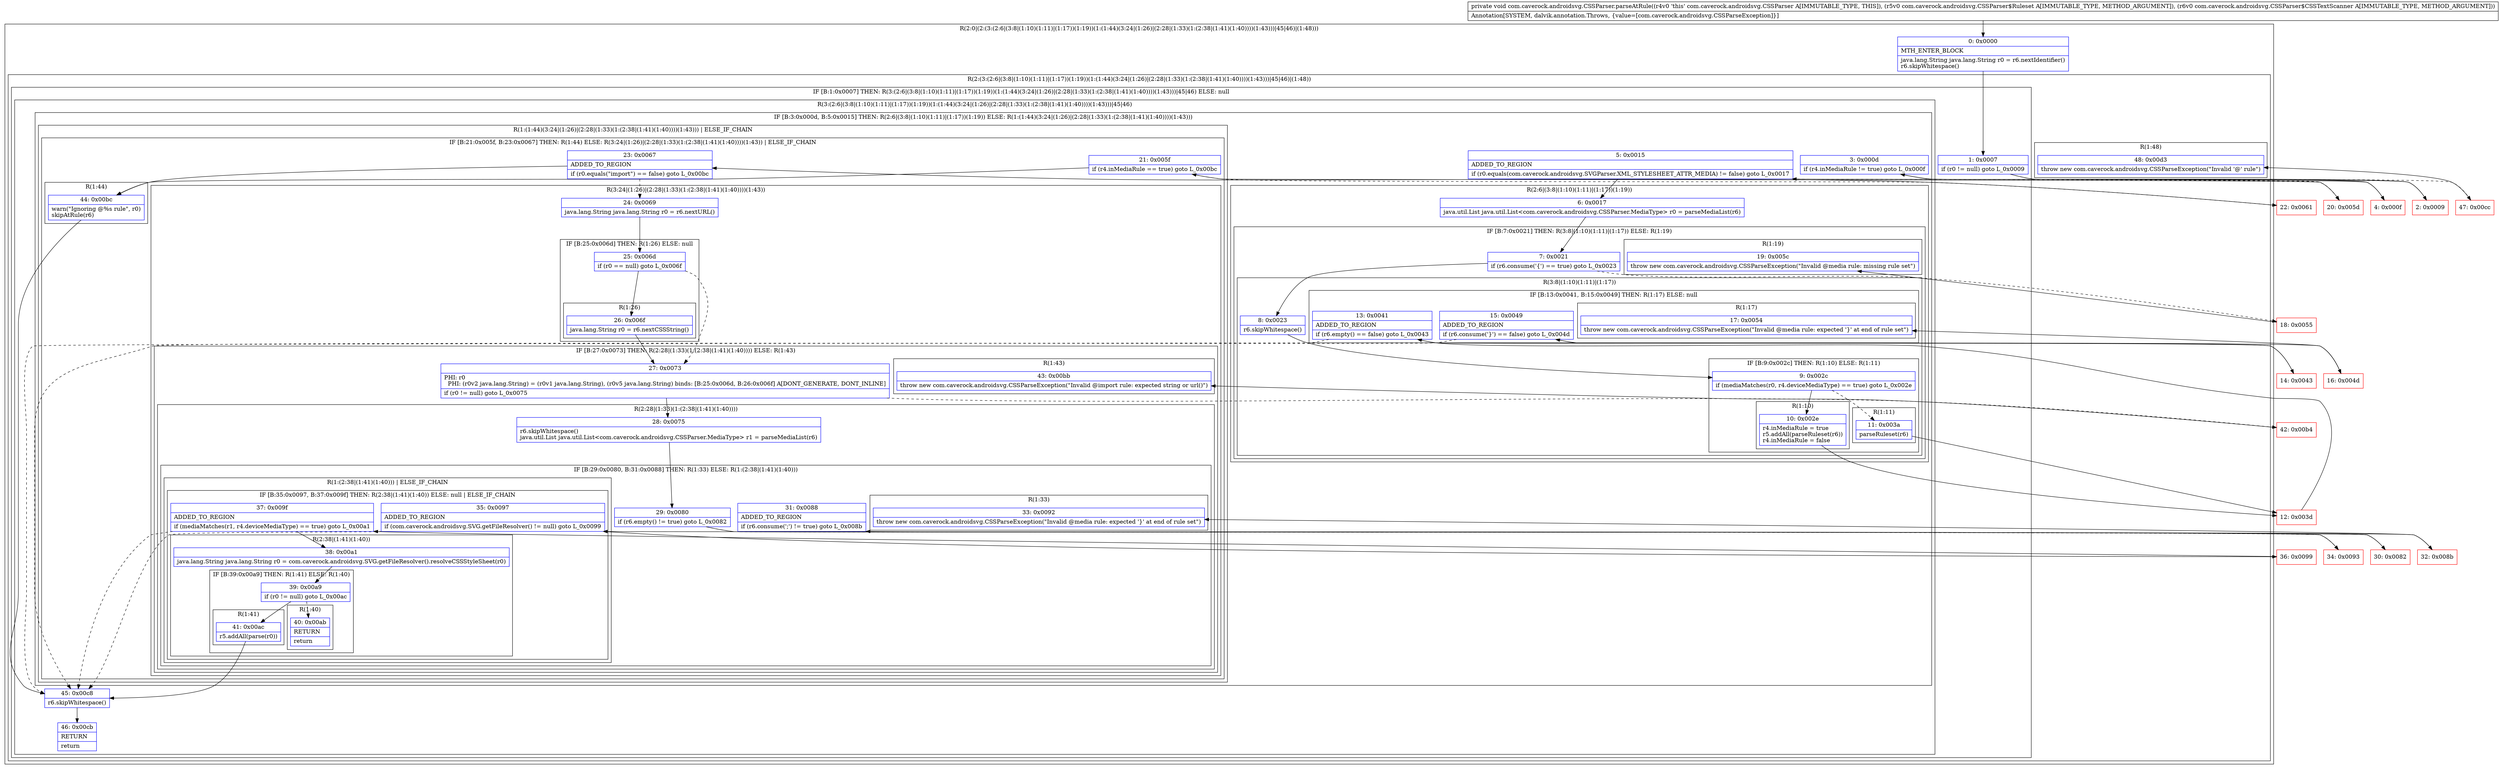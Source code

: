 digraph "CFG forcom.caverock.androidsvg.CSSParser.parseAtRule(Lcom\/caverock\/androidsvg\/CSSParser$Ruleset;Lcom\/caverock\/androidsvg\/CSSParser$CSSTextScanner;)V" {
subgraph cluster_Region_1143912993 {
label = "R(2:0|(2:(3:(2:6|(3:8|(1:10)(1:11)|(1:17))(1:19))(1:(1:44)(3:24|(1:26)|(2:28|(1:33)(1:(2:38|(1:41)(1:40))))(1:43)))|45|46)|(1:48)))";
node [shape=record,color=blue];
Node_0 [shape=record,label="{0\:\ 0x0000|MTH_ENTER_BLOCK\l|java.lang.String java.lang.String r0 = r6.nextIdentifier()\lr6.skipWhitespace()\l}"];
subgraph cluster_Region_1188106389 {
label = "R(2:(3:(2:6|(3:8|(1:10)(1:11)|(1:17))(1:19))(1:(1:44)(3:24|(1:26)|(2:28|(1:33)(1:(2:38|(1:41)(1:40))))(1:43)))|45|46)|(1:48))";
node [shape=record,color=blue];
subgraph cluster_IfRegion_1375849804 {
label = "IF [B:1:0x0007] THEN: R(3:(2:6|(3:8|(1:10)(1:11)|(1:17))(1:19))(1:(1:44)(3:24|(1:26)|(2:28|(1:33)(1:(2:38|(1:41)(1:40))))(1:43)))|45|46) ELSE: null";
node [shape=record,color=blue];
Node_1 [shape=record,label="{1\:\ 0x0007|if (r0 != null) goto L_0x0009\l}"];
subgraph cluster_Region_948195165 {
label = "R(3:(2:6|(3:8|(1:10)(1:11)|(1:17))(1:19))(1:(1:44)(3:24|(1:26)|(2:28|(1:33)(1:(2:38|(1:41)(1:40))))(1:43)))|45|46)";
node [shape=record,color=blue];
subgraph cluster_IfRegion_1085333839 {
label = "IF [B:3:0x000d, B:5:0x0015] THEN: R(2:6|(3:8|(1:10)(1:11)|(1:17))(1:19)) ELSE: R(1:(1:44)(3:24|(1:26)|(2:28|(1:33)(1:(2:38|(1:41)(1:40))))(1:43)))";
node [shape=record,color=blue];
Node_3 [shape=record,label="{3\:\ 0x000d|if (r4.inMediaRule != true) goto L_0x000f\l}"];
Node_5 [shape=record,label="{5\:\ 0x0015|ADDED_TO_REGION\l|if (r0.equals(com.caverock.androidsvg.SVGParser.XML_STYLESHEET_ATTR_MEDIA) != false) goto L_0x0017\l}"];
subgraph cluster_Region_1362770797 {
label = "R(2:6|(3:8|(1:10)(1:11)|(1:17))(1:19))";
node [shape=record,color=blue];
Node_6 [shape=record,label="{6\:\ 0x0017|java.util.List java.util.List\<com.caverock.androidsvg.CSSParser.MediaType\> r0 = parseMediaList(r6)\l}"];
subgraph cluster_IfRegion_1969150677 {
label = "IF [B:7:0x0021] THEN: R(3:8|(1:10)(1:11)|(1:17)) ELSE: R(1:19)";
node [shape=record,color=blue];
Node_7 [shape=record,label="{7\:\ 0x0021|if (r6.consume('\{') == true) goto L_0x0023\l}"];
subgraph cluster_Region_1349307375 {
label = "R(3:8|(1:10)(1:11)|(1:17))";
node [shape=record,color=blue];
Node_8 [shape=record,label="{8\:\ 0x0023|r6.skipWhitespace()\l}"];
subgraph cluster_IfRegion_1120717043 {
label = "IF [B:9:0x002c] THEN: R(1:10) ELSE: R(1:11)";
node [shape=record,color=blue];
Node_9 [shape=record,label="{9\:\ 0x002c|if (mediaMatches(r0, r4.deviceMediaType) == true) goto L_0x002e\l}"];
subgraph cluster_Region_519515343 {
label = "R(1:10)";
node [shape=record,color=blue];
Node_10 [shape=record,label="{10\:\ 0x002e|r4.inMediaRule = true\lr5.addAll(parseRuleset(r6))\lr4.inMediaRule = false\l}"];
}
subgraph cluster_Region_76769003 {
label = "R(1:11)";
node [shape=record,color=blue];
Node_11 [shape=record,label="{11\:\ 0x003a|parseRuleset(r6)\l}"];
}
}
subgraph cluster_IfRegion_127442142 {
label = "IF [B:13:0x0041, B:15:0x0049] THEN: R(1:17) ELSE: null";
node [shape=record,color=blue];
Node_13 [shape=record,label="{13\:\ 0x0041|ADDED_TO_REGION\l|if (r6.empty() == false) goto L_0x0043\l}"];
Node_15 [shape=record,label="{15\:\ 0x0049|ADDED_TO_REGION\l|if (r6.consume('\}') == false) goto L_0x004d\l}"];
subgraph cluster_Region_832375921 {
label = "R(1:17)";
node [shape=record,color=blue];
Node_17 [shape=record,label="{17\:\ 0x0054|throw new com.caverock.androidsvg.CSSParseException(\"Invalid @media rule: expected '\}' at end of rule set\")\l}"];
}
}
}
subgraph cluster_Region_371974105 {
label = "R(1:19)";
node [shape=record,color=blue];
Node_19 [shape=record,label="{19\:\ 0x005c|throw new com.caverock.androidsvg.CSSParseException(\"Invalid @media rule: missing rule set\")\l}"];
}
}
}
subgraph cluster_Region_152065993 {
label = "R(1:(1:44)(3:24|(1:26)|(2:28|(1:33)(1:(2:38|(1:41)(1:40))))(1:43))) | ELSE_IF_CHAIN\l";
node [shape=record,color=blue];
subgraph cluster_IfRegion_1089873428 {
label = "IF [B:21:0x005f, B:23:0x0067] THEN: R(1:44) ELSE: R(3:24|(1:26)|(2:28|(1:33)(1:(2:38|(1:41)(1:40))))(1:43)) | ELSE_IF_CHAIN\l";
node [shape=record,color=blue];
Node_21 [shape=record,label="{21\:\ 0x005f|if (r4.inMediaRule == true) goto L_0x00bc\l}"];
Node_23 [shape=record,label="{23\:\ 0x0067|ADDED_TO_REGION\l|if (r0.equals(\"import\") == false) goto L_0x00bc\l}"];
subgraph cluster_Region_1899520921 {
label = "R(1:44)";
node [shape=record,color=blue];
Node_44 [shape=record,label="{44\:\ 0x00bc|warn(\"Ignoring @%s rule\", r0)\lskipAtRule(r6)\l}"];
}
subgraph cluster_Region_756001631 {
label = "R(3:24|(1:26)|(2:28|(1:33)(1:(2:38|(1:41)(1:40))))(1:43))";
node [shape=record,color=blue];
Node_24 [shape=record,label="{24\:\ 0x0069|java.lang.String java.lang.String r0 = r6.nextURL()\l}"];
subgraph cluster_IfRegion_457560308 {
label = "IF [B:25:0x006d] THEN: R(1:26) ELSE: null";
node [shape=record,color=blue];
Node_25 [shape=record,label="{25\:\ 0x006d|if (r0 == null) goto L_0x006f\l}"];
subgraph cluster_Region_1785892136 {
label = "R(1:26)";
node [shape=record,color=blue];
Node_26 [shape=record,label="{26\:\ 0x006f|java.lang.String r0 = r6.nextCSSString()\l}"];
}
}
subgraph cluster_IfRegion_701717678 {
label = "IF [B:27:0x0073] THEN: R(2:28|(1:33)(1:(2:38|(1:41)(1:40)))) ELSE: R(1:43)";
node [shape=record,color=blue];
Node_27 [shape=record,label="{27\:\ 0x0073|PHI: r0 \l  PHI: (r0v2 java.lang.String) = (r0v1 java.lang.String), (r0v5 java.lang.String) binds: [B:25:0x006d, B:26:0x006f] A[DONT_GENERATE, DONT_INLINE]\l|if (r0 != null) goto L_0x0075\l}"];
subgraph cluster_Region_129205831 {
label = "R(2:28|(1:33)(1:(2:38|(1:41)(1:40))))";
node [shape=record,color=blue];
Node_28 [shape=record,label="{28\:\ 0x0075|r6.skipWhitespace()\ljava.util.List java.util.List\<com.caverock.androidsvg.CSSParser.MediaType\> r1 = parseMediaList(r6)\l}"];
subgraph cluster_IfRegion_1244480601 {
label = "IF [B:29:0x0080, B:31:0x0088] THEN: R(1:33) ELSE: R(1:(2:38|(1:41)(1:40)))";
node [shape=record,color=blue];
Node_29 [shape=record,label="{29\:\ 0x0080|if (r6.empty() != true) goto L_0x0082\l}"];
Node_31 [shape=record,label="{31\:\ 0x0088|ADDED_TO_REGION\l|if (r6.consume(';') != true) goto L_0x008b\l}"];
subgraph cluster_Region_327825385 {
label = "R(1:33)";
node [shape=record,color=blue];
Node_33 [shape=record,label="{33\:\ 0x0092|throw new com.caverock.androidsvg.CSSParseException(\"Invalid @media rule: expected '\}' at end of rule set\")\l}"];
}
subgraph cluster_Region_1536685910 {
label = "R(1:(2:38|(1:41)(1:40))) | ELSE_IF_CHAIN\l";
node [shape=record,color=blue];
subgraph cluster_IfRegion_843326517 {
label = "IF [B:35:0x0097, B:37:0x009f] THEN: R(2:38|(1:41)(1:40)) ELSE: null | ELSE_IF_CHAIN\l";
node [shape=record,color=blue];
Node_35 [shape=record,label="{35\:\ 0x0097|ADDED_TO_REGION\l|if (com.caverock.androidsvg.SVG.getFileResolver() != null) goto L_0x0099\l}"];
Node_37 [shape=record,label="{37\:\ 0x009f|ADDED_TO_REGION\l|if (mediaMatches(r1, r4.deviceMediaType) == true) goto L_0x00a1\l}"];
subgraph cluster_Region_2044088216 {
label = "R(2:38|(1:41)(1:40))";
node [shape=record,color=blue];
Node_38 [shape=record,label="{38\:\ 0x00a1|java.lang.String java.lang.String r0 = com.caverock.androidsvg.SVG.getFileResolver().resolveCSSStyleSheet(r0)\l}"];
subgraph cluster_IfRegion_21047551 {
label = "IF [B:39:0x00a9] THEN: R(1:41) ELSE: R(1:40)";
node [shape=record,color=blue];
Node_39 [shape=record,label="{39\:\ 0x00a9|if (r0 != null) goto L_0x00ac\l}"];
subgraph cluster_Region_1252007360 {
label = "R(1:41)";
node [shape=record,color=blue];
Node_41 [shape=record,label="{41\:\ 0x00ac|r5.addAll(parse(r0))\l}"];
}
subgraph cluster_Region_1353866738 {
label = "R(1:40)";
node [shape=record,color=blue];
Node_40 [shape=record,label="{40\:\ 0x00ab|RETURN\l|return\l}"];
}
}
}
}
}
}
}
subgraph cluster_Region_1889391665 {
label = "R(1:43)";
node [shape=record,color=blue];
Node_43 [shape=record,label="{43\:\ 0x00bb|throw new com.caverock.androidsvg.CSSParseException(\"Invalid @import rule: expected string or url()\")\l}"];
}
}
}
}
}
}
Node_45 [shape=record,label="{45\:\ 0x00c8|r6.skipWhitespace()\l}"];
Node_46 [shape=record,label="{46\:\ 0x00cb|RETURN\l|return\l}"];
}
}
subgraph cluster_Region_854233268 {
label = "R(1:48)";
node [shape=record,color=blue];
Node_48 [shape=record,label="{48\:\ 0x00d3|throw new com.caverock.androidsvg.CSSParseException(\"Invalid '@' rule\")\l}"];
}
}
}
Node_2 [shape=record,color=red,label="{2\:\ 0x0009}"];
Node_4 [shape=record,color=red,label="{4\:\ 0x000f}"];
Node_12 [shape=record,color=red,label="{12\:\ 0x003d}"];
Node_14 [shape=record,color=red,label="{14\:\ 0x0043}"];
Node_16 [shape=record,color=red,label="{16\:\ 0x004d}"];
Node_18 [shape=record,color=red,label="{18\:\ 0x0055}"];
Node_20 [shape=record,color=red,label="{20\:\ 0x005d}"];
Node_22 [shape=record,color=red,label="{22\:\ 0x0061}"];
Node_30 [shape=record,color=red,label="{30\:\ 0x0082}"];
Node_32 [shape=record,color=red,label="{32\:\ 0x008b}"];
Node_34 [shape=record,color=red,label="{34\:\ 0x0093}"];
Node_36 [shape=record,color=red,label="{36\:\ 0x0099}"];
Node_42 [shape=record,color=red,label="{42\:\ 0x00b4}"];
Node_47 [shape=record,color=red,label="{47\:\ 0x00cc}"];
MethodNode[shape=record,label="{private void com.caverock.androidsvg.CSSParser.parseAtRule((r4v0 'this' com.caverock.androidsvg.CSSParser A[IMMUTABLE_TYPE, THIS]), (r5v0 com.caverock.androidsvg.CSSParser$Ruleset A[IMMUTABLE_TYPE, METHOD_ARGUMENT]), (r6v0 com.caverock.androidsvg.CSSParser$CSSTextScanner A[IMMUTABLE_TYPE, METHOD_ARGUMENT]))  | Annotation[SYSTEM, dalvik.annotation.Throws, \{value=[com.caverock.androidsvg.CSSParseException]\}]\l}"];
MethodNode -> Node_0;
Node_0 -> Node_1;
Node_1 -> Node_2;
Node_1 -> Node_47[style=dashed];
Node_3 -> Node_4;
Node_3 -> Node_20[style=dashed];
Node_5 -> Node_6;
Node_5 -> Node_20[style=dashed];
Node_6 -> Node_7;
Node_7 -> Node_8;
Node_7 -> Node_18[style=dashed];
Node_8 -> Node_9;
Node_9 -> Node_10;
Node_9 -> Node_11[style=dashed];
Node_10 -> Node_12;
Node_11 -> Node_12;
Node_13 -> Node_14;
Node_13 -> Node_45[style=dashed];
Node_15 -> Node_16;
Node_15 -> Node_45[style=dashed];
Node_21 -> Node_22[style=dashed];
Node_21 -> Node_44;
Node_23 -> Node_24[style=dashed];
Node_23 -> Node_44;
Node_44 -> Node_45;
Node_24 -> Node_25;
Node_25 -> Node_26;
Node_25 -> Node_27[style=dashed];
Node_26 -> Node_27;
Node_27 -> Node_28;
Node_27 -> Node_42[style=dashed];
Node_28 -> Node_29;
Node_29 -> Node_30;
Node_29 -> Node_34[style=dashed];
Node_31 -> Node_32;
Node_31 -> Node_34[style=dashed];
Node_35 -> Node_36;
Node_35 -> Node_45[style=dashed];
Node_37 -> Node_38;
Node_37 -> Node_45[style=dashed];
Node_38 -> Node_39;
Node_39 -> Node_40[style=dashed];
Node_39 -> Node_41;
Node_41 -> Node_45;
Node_45 -> Node_46;
Node_2 -> Node_3;
Node_4 -> Node_5;
Node_12 -> Node_13;
Node_14 -> Node_15;
Node_16 -> Node_17;
Node_18 -> Node_19;
Node_20 -> Node_21;
Node_22 -> Node_23;
Node_30 -> Node_31;
Node_32 -> Node_33;
Node_34 -> Node_35;
Node_36 -> Node_37;
Node_42 -> Node_43;
Node_47 -> Node_48;
}

